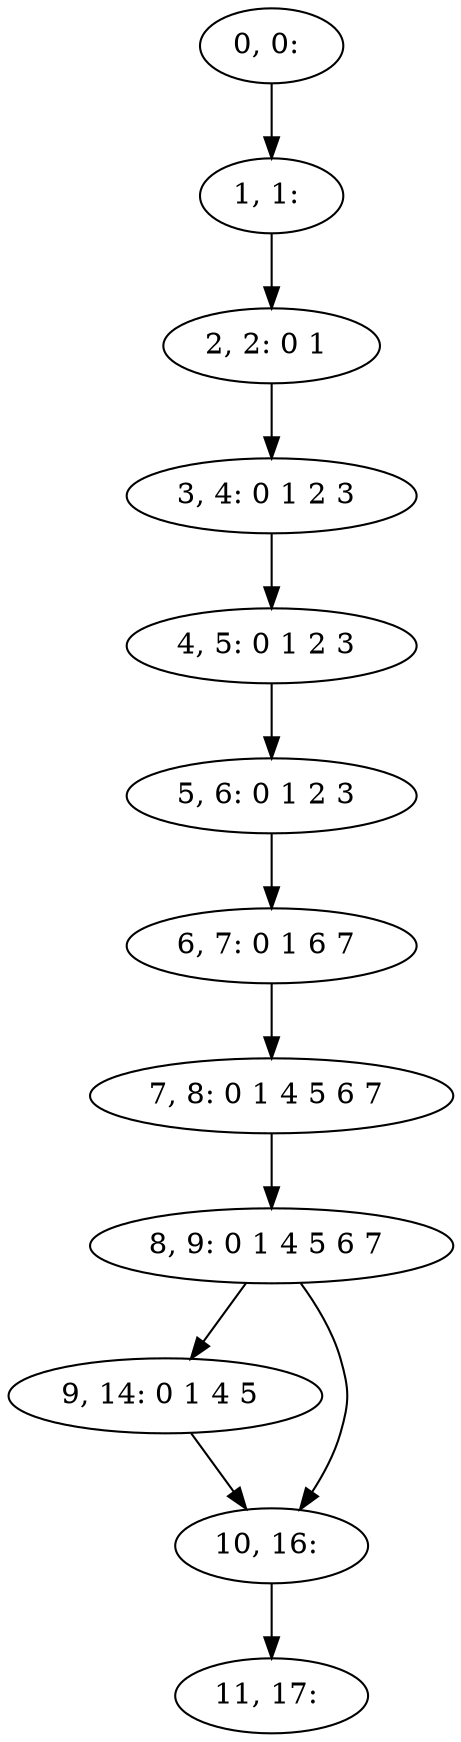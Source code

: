 digraph G {
0[label="0, 0: "];
1[label="1, 1: "];
2[label="2, 2: 0 1 "];
3[label="3, 4: 0 1 2 3 "];
4[label="4, 5: 0 1 2 3 "];
5[label="5, 6: 0 1 2 3 "];
6[label="6, 7: 0 1 6 7 "];
7[label="7, 8: 0 1 4 5 6 7 "];
8[label="8, 9: 0 1 4 5 6 7 "];
9[label="9, 14: 0 1 4 5 "];
10[label="10, 16: "];
11[label="11, 17: "];
0->1 ;
1->2 ;
2->3 ;
3->4 ;
4->5 ;
5->6 ;
6->7 ;
7->8 ;
8->9 ;
8->10 ;
9->10 ;
10->11 ;
}
